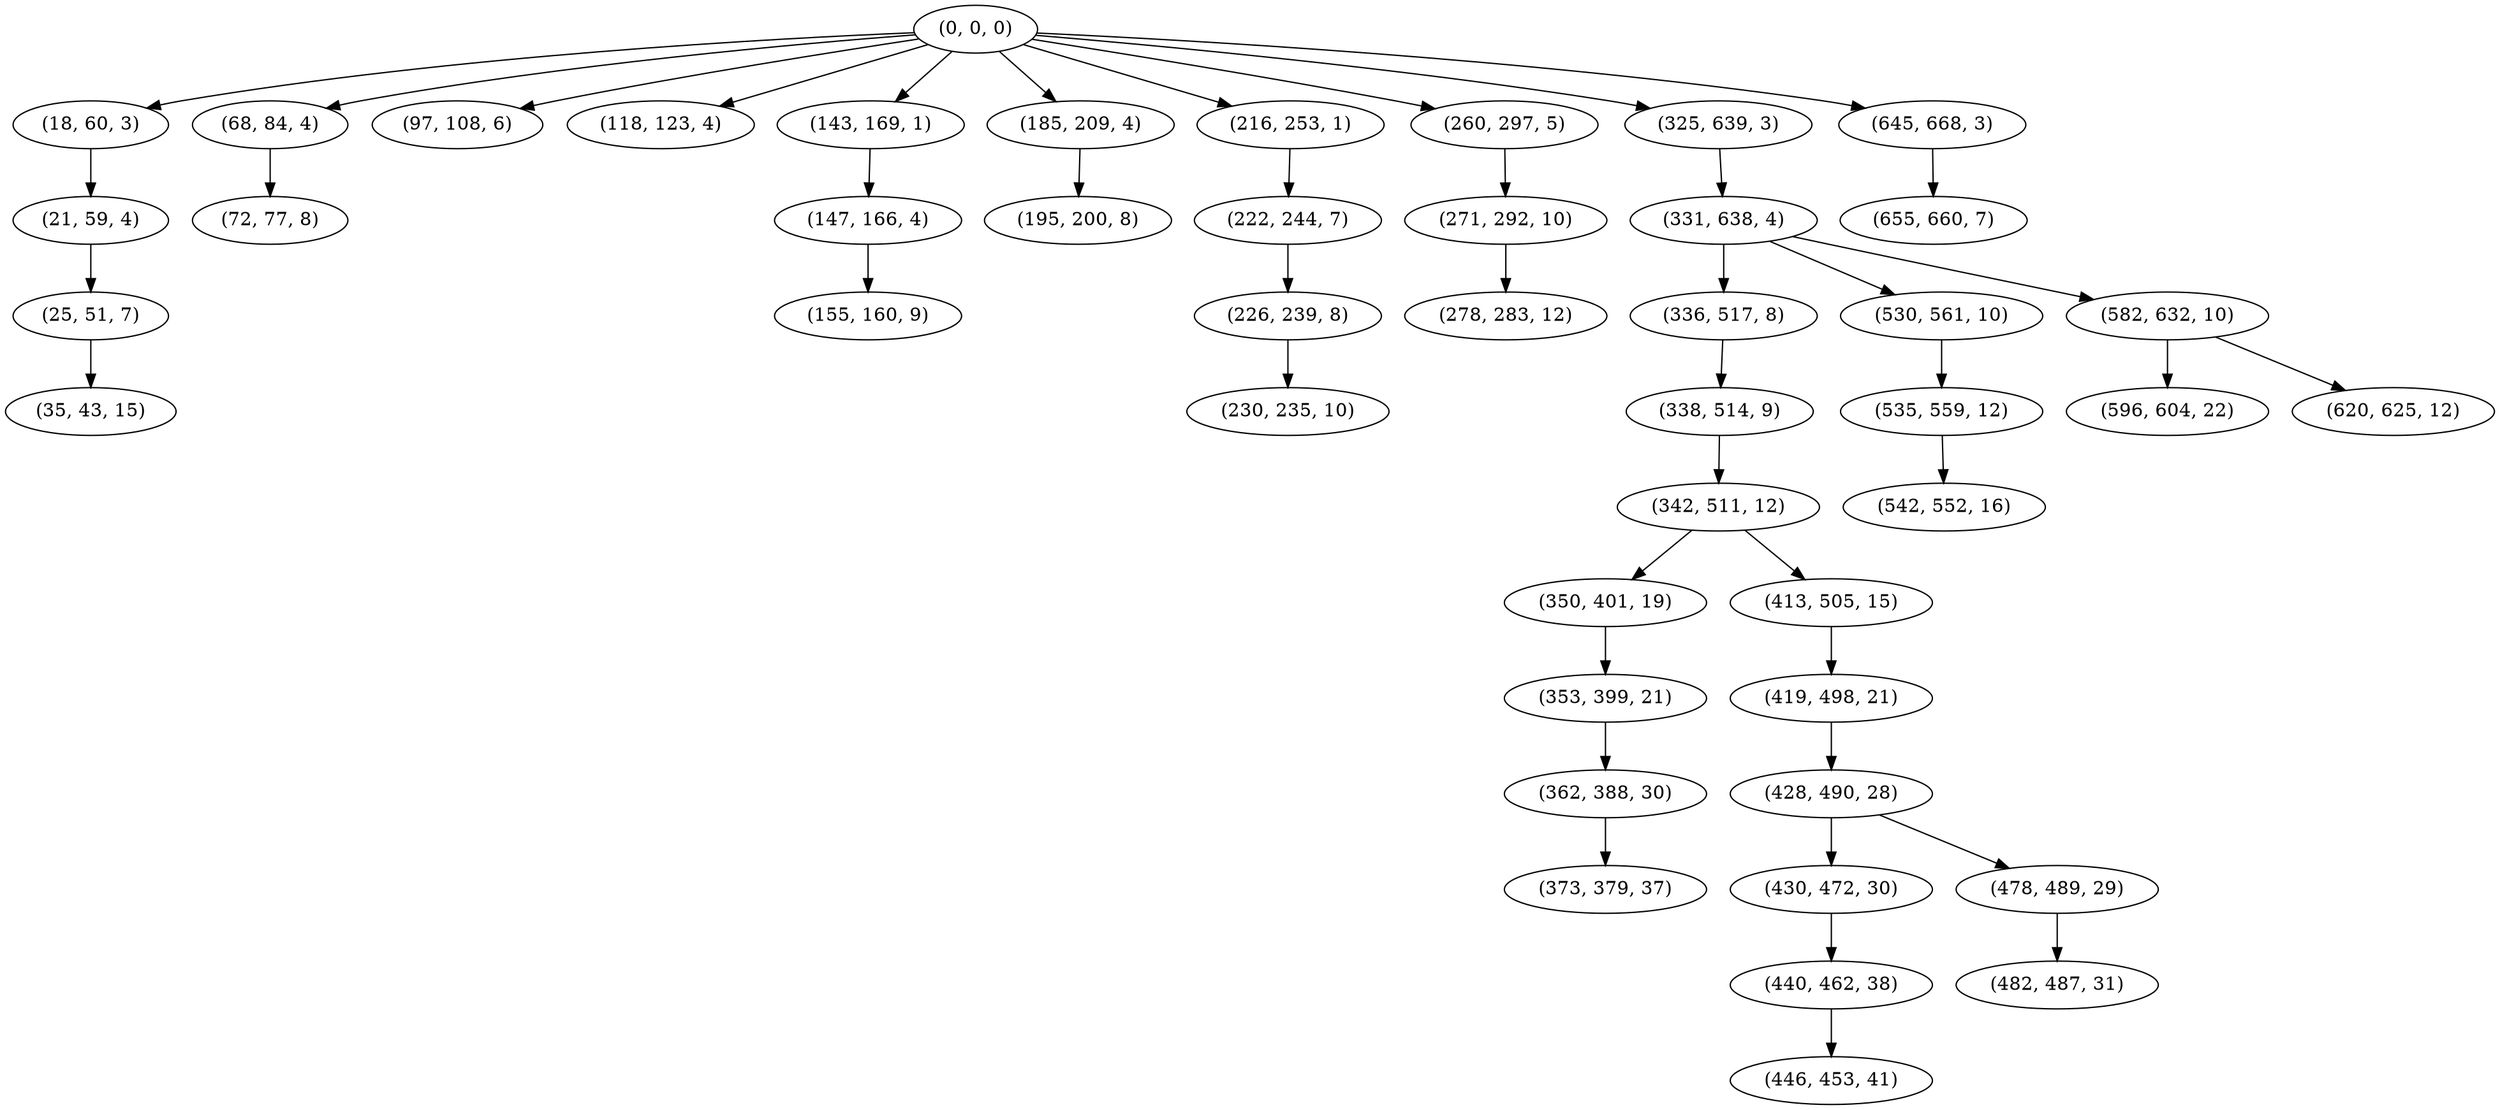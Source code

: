 digraph tree {
    "(0, 0, 0)";
    "(18, 60, 3)";
    "(21, 59, 4)";
    "(25, 51, 7)";
    "(35, 43, 15)";
    "(68, 84, 4)";
    "(72, 77, 8)";
    "(97, 108, 6)";
    "(118, 123, 4)";
    "(143, 169, 1)";
    "(147, 166, 4)";
    "(155, 160, 9)";
    "(185, 209, 4)";
    "(195, 200, 8)";
    "(216, 253, 1)";
    "(222, 244, 7)";
    "(226, 239, 8)";
    "(230, 235, 10)";
    "(260, 297, 5)";
    "(271, 292, 10)";
    "(278, 283, 12)";
    "(325, 639, 3)";
    "(331, 638, 4)";
    "(336, 517, 8)";
    "(338, 514, 9)";
    "(342, 511, 12)";
    "(350, 401, 19)";
    "(353, 399, 21)";
    "(362, 388, 30)";
    "(373, 379, 37)";
    "(413, 505, 15)";
    "(419, 498, 21)";
    "(428, 490, 28)";
    "(430, 472, 30)";
    "(440, 462, 38)";
    "(446, 453, 41)";
    "(478, 489, 29)";
    "(482, 487, 31)";
    "(530, 561, 10)";
    "(535, 559, 12)";
    "(542, 552, 16)";
    "(582, 632, 10)";
    "(596, 604, 22)";
    "(620, 625, 12)";
    "(645, 668, 3)";
    "(655, 660, 7)";
    "(0, 0, 0)" -> "(18, 60, 3)";
    "(0, 0, 0)" -> "(68, 84, 4)";
    "(0, 0, 0)" -> "(97, 108, 6)";
    "(0, 0, 0)" -> "(118, 123, 4)";
    "(0, 0, 0)" -> "(143, 169, 1)";
    "(0, 0, 0)" -> "(185, 209, 4)";
    "(0, 0, 0)" -> "(216, 253, 1)";
    "(0, 0, 0)" -> "(260, 297, 5)";
    "(0, 0, 0)" -> "(325, 639, 3)";
    "(0, 0, 0)" -> "(645, 668, 3)";
    "(18, 60, 3)" -> "(21, 59, 4)";
    "(21, 59, 4)" -> "(25, 51, 7)";
    "(25, 51, 7)" -> "(35, 43, 15)";
    "(68, 84, 4)" -> "(72, 77, 8)";
    "(143, 169, 1)" -> "(147, 166, 4)";
    "(147, 166, 4)" -> "(155, 160, 9)";
    "(185, 209, 4)" -> "(195, 200, 8)";
    "(216, 253, 1)" -> "(222, 244, 7)";
    "(222, 244, 7)" -> "(226, 239, 8)";
    "(226, 239, 8)" -> "(230, 235, 10)";
    "(260, 297, 5)" -> "(271, 292, 10)";
    "(271, 292, 10)" -> "(278, 283, 12)";
    "(325, 639, 3)" -> "(331, 638, 4)";
    "(331, 638, 4)" -> "(336, 517, 8)";
    "(331, 638, 4)" -> "(530, 561, 10)";
    "(331, 638, 4)" -> "(582, 632, 10)";
    "(336, 517, 8)" -> "(338, 514, 9)";
    "(338, 514, 9)" -> "(342, 511, 12)";
    "(342, 511, 12)" -> "(350, 401, 19)";
    "(342, 511, 12)" -> "(413, 505, 15)";
    "(350, 401, 19)" -> "(353, 399, 21)";
    "(353, 399, 21)" -> "(362, 388, 30)";
    "(362, 388, 30)" -> "(373, 379, 37)";
    "(413, 505, 15)" -> "(419, 498, 21)";
    "(419, 498, 21)" -> "(428, 490, 28)";
    "(428, 490, 28)" -> "(430, 472, 30)";
    "(428, 490, 28)" -> "(478, 489, 29)";
    "(430, 472, 30)" -> "(440, 462, 38)";
    "(440, 462, 38)" -> "(446, 453, 41)";
    "(478, 489, 29)" -> "(482, 487, 31)";
    "(530, 561, 10)" -> "(535, 559, 12)";
    "(535, 559, 12)" -> "(542, 552, 16)";
    "(582, 632, 10)" -> "(596, 604, 22)";
    "(582, 632, 10)" -> "(620, 625, 12)";
    "(645, 668, 3)" -> "(655, 660, 7)";
}
